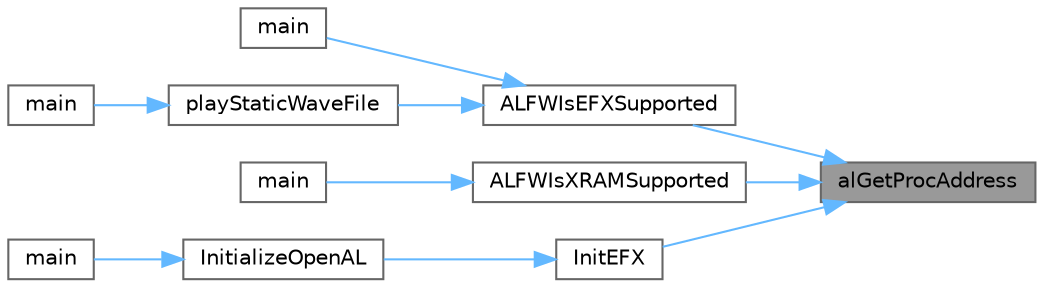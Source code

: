 digraph "alGetProcAddress"
{
 // LATEX_PDF_SIZE
  bgcolor="transparent";
  edge [fontname=Helvetica,fontsize=10,labelfontname=Helvetica,labelfontsize=10];
  node [fontname=Helvetica,fontsize=10,shape=box,height=0.2,width=0.4];
  rankdir="RL";
  Node1 [id="Node000001",label="alGetProcAddress",height=0.2,width=0.4,color="gray40", fillcolor="grey60", style="filled", fontcolor="black",tooltip=" "];
  Node1 -> Node2 [id="edge1_Node000001_Node000002",dir="back",color="steelblue1",style="solid",tooltip=" "];
  Node2 [id="Node000002",label="ALFWIsEFXSupported",height=0.2,width=0.4,color="grey40", fillcolor="white", style="filled",URL="$_framework_8cpp.html#a88ffc4c431bb2b753f68b561ad44a4cb",tooltip=" "];
  Node2 -> Node3 [id="edge2_Node000002_Node000003",dir="back",color="steelblue1",style="solid",tooltip=" "];
  Node3 [id="Node000003",label="main",height=0.2,width=0.4,color="grey40", fillcolor="white", style="filled",URL="$_e_f_x_enumerate_8cpp.html#ae66f6b31b5ad750f1fe042a706a4e3d4",tooltip=" "];
  Node2 -> Node4 [id="edge3_Node000002_Node000004",dir="back",color="steelblue1",style="solid",tooltip=" "];
  Node4 [id="Node000004",label="playStaticWaveFile",height=0.2,width=0.4,color="grey40", fillcolor="white", style="filled",URL="$_e_f_x_filter_8cpp.html#a4cdfa33140fee81789a512fa975f04f5",tooltip=" "];
  Node4 -> Node5 [id="edge4_Node000004_Node000005",dir="back",color="steelblue1",style="solid",tooltip=" "];
  Node5 [id="Node000005",label="main",height=0.2,width=0.4,color="grey40", fillcolor="white", style="filled",URL="$_e_f_x_filter_8cpp.html#a840291bc02cba5474a4cb46a9b9566fe",tooltip=" "];
  Node1 -> Node6 [id="edge5_Node000001_Node000006",dir="back",color="steelblue1",style="solid",tooltip=" "];
  Node6 [id="Node000006",label="ALFWIsXRAMSupported",height=0.2,width=0.4,color="grey40", fillcolor="white", style="filled",URL="$_framework_8cpp.html#a79e0b4ec99276fa9f5ff9ad6f8cde378",tooltip=" "];
  Node6 -> Node7 [id="edge6_Node000006_Node000007",dir="back",color="steelblue1",style="solid",tooltip=" "];
  Node7 [id="Node000007",label="main",height=0.2,width=0.4,color="grey40", fillcolor="white", style="filled",URL="$_x_r_a_m_demo_8cpp.html#ae66f6b31b5ad750f1fe042a706a4e3d4",tooltip=" "];
  Node1 -> Node8 [id="edge7_Node000001_Node000008",dir="back",color="steelblue1",style="solid",tooltip=" "];
  Node8 [id="Node000008",label="InitEFX",height=0.2,width=0.4,color="grey40", fillcolor="white", style="filled",URL="$_a_l_output_8cpp.html#a0b16e54ca0f3de27a9732ae391e793bb",tooltip=" "];
  Node8 -> Node9 [id="edge8_Node000008_Node000009",dir="back",color="steelblue1",style="solid",tooltip=" "];
  Node9 [id="Node000009",label="InitializeOpenAL",height=0.2,width=0.4,color="grey40", fillcolor="white", style="filled",URL="$_a_l_output_8cpp.html#a4940ccc3c84c118228759a0dcefc4362",tooltip=" "];
  Node9 -> Node10 [id="edge9_Node000009_Node000010",dir="back",color="steelblue1",style="solid",tooltip=" "];
  Node10 [id="Node000010",label="main",height=0.2,width=0.4,color="grey40", fillcolor="white", style="filled",URL="$main_8cpp.html#acdef7a1fd863a6d3770c1268cb06add3",tooltip=" "];
}
